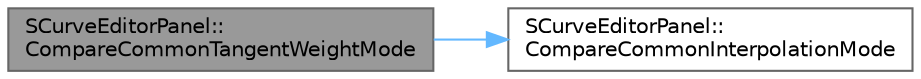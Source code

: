 digraph "SCurveEditorPanel::CompareCommonTangentWeightMode"
{
 // INTERACTIVE_SVG=YES
 // LATEX_PDF_SIZE
  bgcolor="transparent";
  edge [fontname=Helvetica,fontsize=10,labelfontname=Helvetica,labelfontsize=10];
  node [fontname=Helvetica,fontsize=10,shape=box,height=0.2,width=0.4];
  rankdir="LR";
  Node1 [id="Node000001",label="SCurveEditorPanel::\lCompareCommonTangentWeightMode",height=0.2,width=0.4,color="gray40", fillcolor="grey60", style="filled", fontcolor="black",tooltip="Compare all the currently selected keys' tangent modes against the specified tangent mode."];
  Node1 -> Node2 [id="edge1_Node000001_Node000002",color="steelblue1",style="solid",tooltip=" "];
  Node2 [id="Node000002",label="SCurveEditorPanel::\lCompareCommonInterpolationMode",height=0.2,width=0.4,color="grey40", fillcolor="white", style="filled",URL="$d5/d9c/classSCurveEditorPanel.html#ab46896adbc9ad475aef991fb0f38f7b4",tooltip="Compare all the currently selected keys' interp modes against the specified interp mode."];
}
